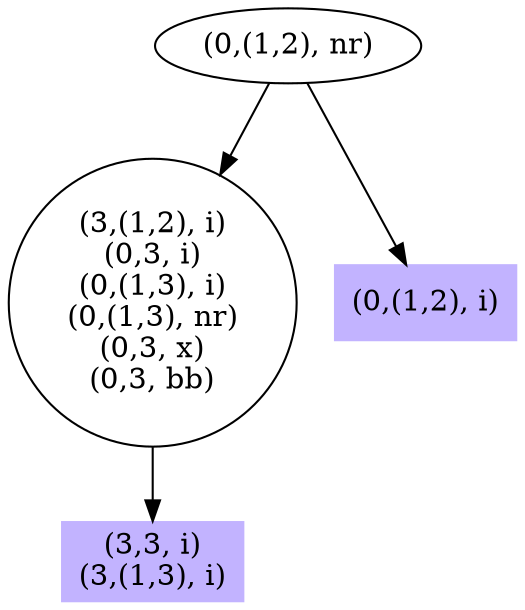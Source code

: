 digraph { 
145 [shape=box,style=filled,color=".7 .3 1.0",label="(3,3, i)\n(3,(1,3), i)"];
146 [label="(3,(1,2), i)\n(0,3, i)\n(0,(1,3), i)\n(0,(1,3), nr)\n(0,3, x)\n(0,3, bb)"];
147 [shape=box,style=filled,color=".7 .3 1.0",label="(0,(1,2), i)"];
148 [label="(0,(1,2), nr)"];
146 -> 145;
148 -> 146;
148 -> 147;
}